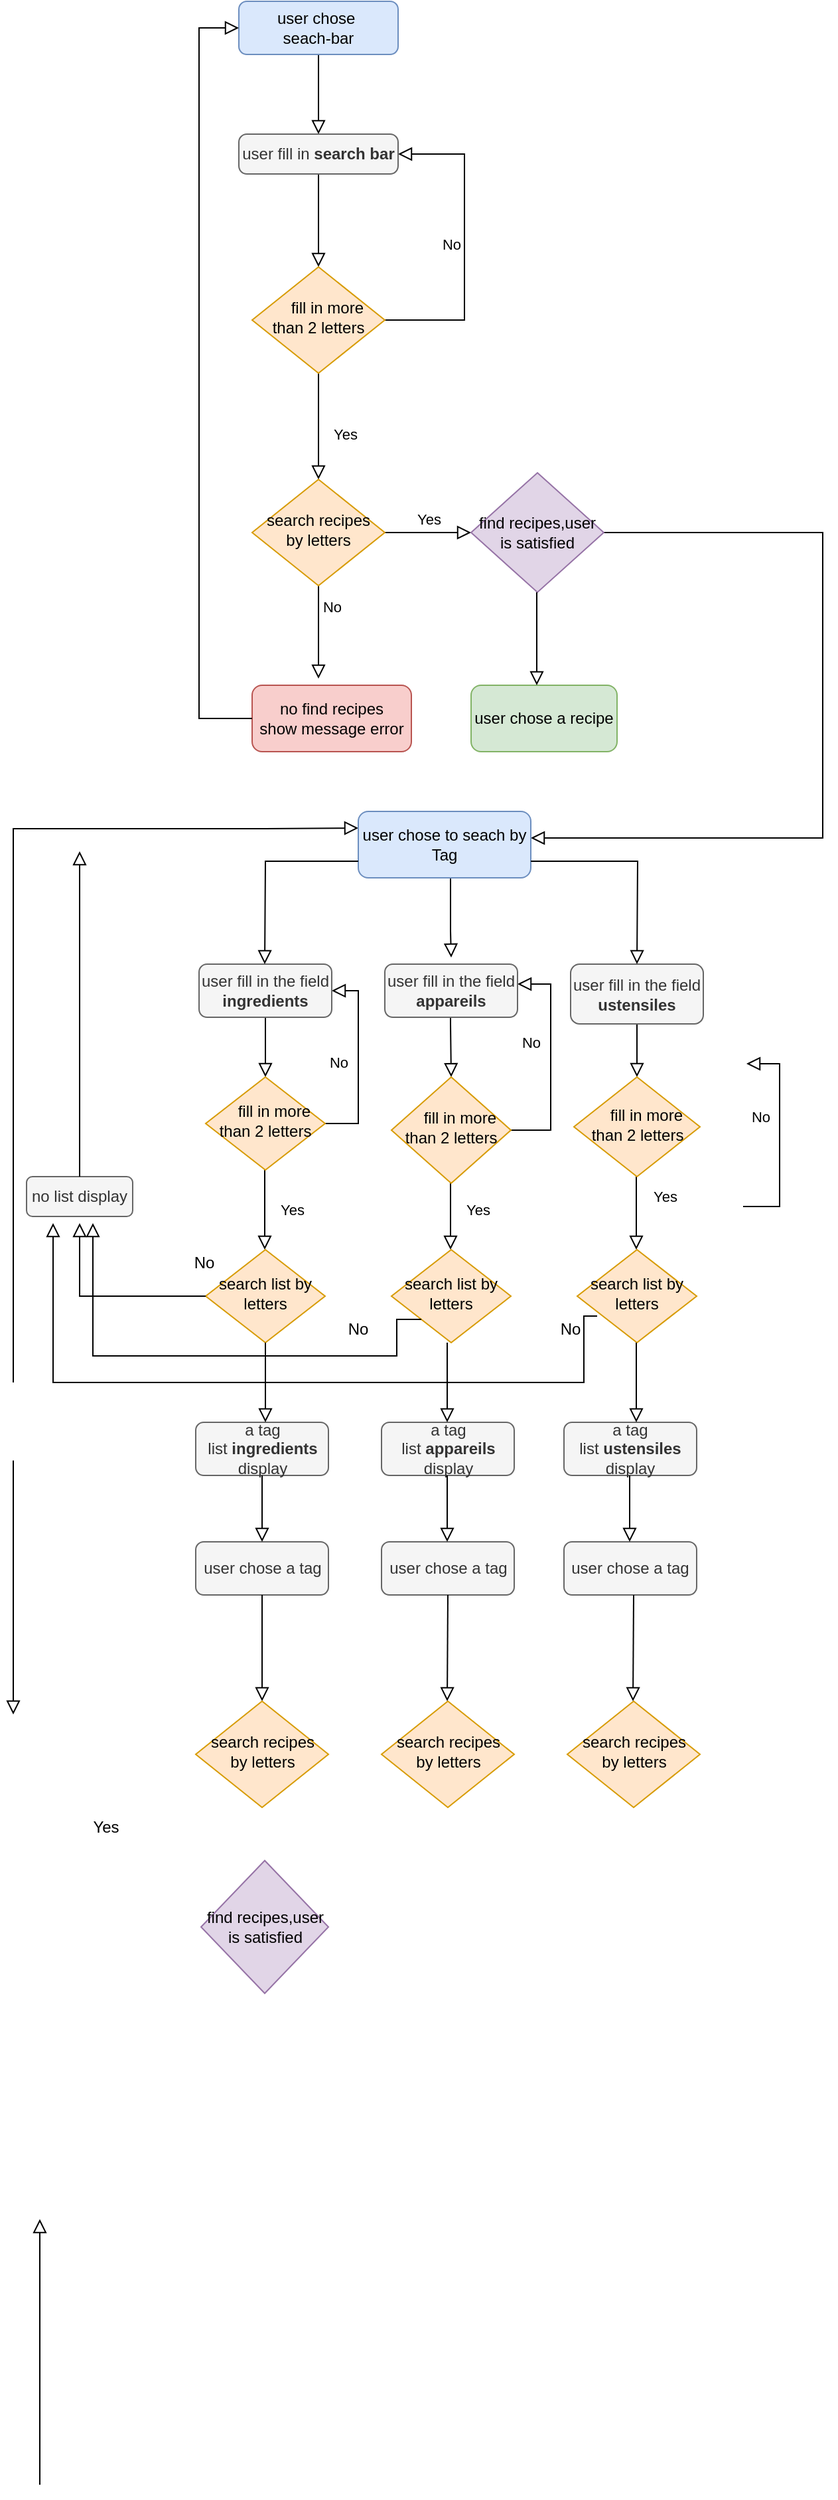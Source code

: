<mxfile version="20.8.23" type="github">
  <diagram id="C5RBs43oDa-KdzZeNtuy" name="Page-1">
    <mxGraphModel dx="794" dy="470" grid="1" gridSize="10" guides="1" tooltips="1" connect="1" arrows="1" fold="1" page="1" pageScale="1" pageWidth="827" pageHeight="1169" math="0" shadow="0">
      <root>
        <mxCell id="WIyWlLk6GJQsqaUBKTNV-0" />
        <mxCell id="WIyWlLk6GJQsqaUBKTNV-1" parent="WIyWlLk6GJQsqaUBKTNV-0" />
        <mxCell id="31tux1Goh4Iy1uYEQLMt-0" value="" style="rounded=0;html=1;jettySize=auto;orthogonalLoop=1;fontSize=11;endArrow=block;endFill=0;endSize=8;strokeWidth=1;shadow=0;labelBackgroundColor=none;edgeStyle=orthogonalEdgeStyle;startArrow=none;exitX=1;exitY=0.5;exitDx=0;exitDy=0;entryX=1;entryY=0.4;entryDx=0;entryDy=0;entryPerimeter=0;" edge="1" parent="WIyWlLk6GJQsqaUBKTNV-1" source="0oWMRBIrys1C75dJp6SK-87" target="4S_YMhKhraTVdfH6s-NW-65">
          <mxGeometry relative="1" as="geometry">
            <mxPoint x="640" y="420" as="sourcePoint" />
            <mxPoint x="580" y="650" as="targetPoint" />
            <Array as="points">
              <mxPoint x="780" y="420" />
              <mxPoint x="780" y="650" />
            </Array>
          </mxGeometry>
        </mxCell>
        <mxCell id="0oWMRBIrys1C75dJp6SK-9" value="" style="rounded=0;html=1;jettySize=auto;orthogonalLoop=1;fontSize=11;endArrow=block;endFill=0;endSize=8;strokeWidth=1;shadow=0;labelBackgroundColor=none;edgeStyle=orthogonalEdgeStyle;startArrow=none;exitX=0.5;exitY=1;exitDx=0;exitDy=0;entryX=0.5;entryY=0;entryDx=0;entryDy=0;" edge="1" parent="WIyWlLk6GJQsqaUBKTNV-1" source="WIyWlLk6GJQsqaUBKTNV-3" target="0oWMRBIrys1C75dJp6SK-2">
          <mxGeometry relative="1" as="geometry">
            <mxPoint x="399.25" y="30" as="sourcePoint" />
            <mxPoint x="400.75" y="100" as="targetPoint" />
            <Array as="points" />
          </mxGeometry>
        </mxCell>
        <mxCell id="WIyWlLk6GJQsqaUBKTNV-2" value="" style="rounded=0;html=1;jettySize=auto;orthogonalLoop=1;fontSize=11;endArrow=block;endFill=0;endSize=8;strokeWidth=1;shadow=0;labelBackgroundColor=none;edgeStyle=orthogonalEdgeStyle;startArrow=none;exitX=0.5;exitY=1;exitDx=0;exitDy=0;" parent="WIyWlLk6GJQsqaUBKTNV-1" source="0oWMRBIrys1C75dJp6SK-2" edge="1">
          <mxGeometry relative="1" as="geometry">
            <mxPoint x="400" y="190" as="sourcePoint" />
            <mxPoint x="400" y="220" as="targetPoint" />
            <Array as="points" />
          </mxGeometry>
        </mxCell>
        <mxCell id="WIyWlLk6GJQsqaUBKTNV-4" value="Yes" style="rounded=0;html=1;jettySize=auto;orthogonalLoop=1;fontSize=11;endArrow=block;endFill=0;endSize=8;strokeWidth=1;shadow=0;labelBackgroundColor=none;edgeStyle=orthogonalEdgeStyle;" parent="WIyWlLk6GJQsqaUBKTNV-1" source="WIyWlLk6GJQsqaUBKTNV-6" edge="1">
          <mxGeometry x="0.15" y="20" relative="1" as="geometry">
            <mxPoint as="offset" />
            <mxPoint x="400" y="380" as="targetPoint" />
          </mxGeometry>
        </mxCell>
        <mxCell id="WIyWlLk6GJQsqaUBKTNV-5" value="No" style="edgeStyle=orthogonalEdgeStyle;rounded=0;html=1;jettySize=auto;orthogonalLoop=1;fontSize=11;endArrow=block;endFill=0;endSize=8;strokeWidth=1;shadow=0;labelBackgroundColor=none;entryX=1;entryY=0.5;entryDx=0;entryDy=0;" parent="WIyWlLk6GJQsqaUBKTNV-1" source="WIyWlLk6GJQsqaUBKTNV-6" target="0oWMRBIrys1C75dJp6SK-2" edge="1">
          <mxGeometry y="10" relative="1" as="geometry">
            <mxPoint as="offset" />
            <mxPoint x="500" y="290" as="targetPoint" />
            <Array as="points">
              <mxPoint x="510" y="260" />
              <mxPoint x="510" y="135" />
            </Array>
          </mxGeometry>
        </mxCell>
        <mxCell id="WIyWlLk6GJQsqaUBKTNV-6" value="&amp;nbsp; &amp;nbsp; fill in more than 2 letters" style="rhombus;whiteSpace=wrap;html=1;shadow=0;fontFamily=Helvetica;fontSize=12;align=center;strokeWidth=1;spacing=6;spacingTop=-4;fillColor=#ffe6cc;strokeColor=#d79b00;" parent="WIyWlLk6GJQsqaUBKTNV-1" vertex="1">
          <mxGeometry x="350" y="220" width="100" height="80" as="geometry" />
        </mxCell>
        <mxCell id="WIyWlLk6GJQsqaUBKTNV-8" value="No" style="rounded=0;html=1;jettySize=auto;orthogonalLoop=1;fontSize=11;endArrow=block;endFill=0;endSize=8;strokeWidth=1;shadow=0;labelBackgroundColor=none;edgeStyle=orthogonalEdgeStyle;" parent="WIyWlLk6GJQsqaUBKTNV-1" source="WIyWlLk6GJQsqaUBKTNV-10" edge="1">
          <mxGeometry x="-0.563" y="10" relative="1" as="geometry">
            <mxPoint as="offset" />
            <mxPoint x="400" y="530" as="targetPoint" />
          </mxGeometry>
        </mxCell>
        <mxCell id="WIyWlLk6GJQsqaUBKTNV-9" value="Yes" style="edgeStyle=orthogonalEdgeStyle;rounded=0;html=1;jettySize=auto;orthogonalLoop=1;fontSize=11;endArrow=block;endFill=0;endSize=8;strokeWidth=1;shadow=0;labelBackgroundColor=none;entryX=0;entryY=0.5;entryDx=0;entryDy=0;" parent="WIyWlLk6GJQsqaUBKTNV-1" source="WIyWlLk6GJQsqaUBKTNV-10" target="0oWMRBIrys1C75dJp6SK-87" edge="1">
          <mxGeometry x="-0.005" y="10" relative="1" as="geometry">
            <mxPoint as="offset" />
            <mxPoint x="510" y="450.1" as="targetPoint" />
          </mxGeometry>
        </mxCell>
        <mxCell id="WIyWlLk6GJQsqaUBKTNV-10" value="search recipes by letters" style="rhombus;whiteSpace=wrap;html=1;shadow=0;fontFamily=Helvetica;fontSize=12;align=center;strokeWidth=1;spacing=6;spacingTop=-4;fillColor=#ffe6cc;strokeColor=#d79b00;" parent="WIyWlLk6GJQsqaUBKTNV-1" vertex="1">
          <mxGeometry x="350" y="380" width="100" height="80" as="geometry" />
        </mxCell>
        <mxCell id="WIyWlLk6GJQsqaUBKTNV-11" value="no find recipes&lt;br&gt;show message error" style="rounded=1;whiteSpace=wrap;html=1;fontSize=12;glass=0;strokeWidth=1;shadow=0;fillColor=#f8cecc;strokeColor=#b85450;" parent="WIyWlLk6GJQsqaUBKTNV-1" vertex="1">
          <mxGeometry x="350" y="535" width="120" height="50" as="geometry" />
        </mxCell>
        <mxCell id="0oWMRBIrys1C75dJp6SK-2" value="user fill in &lt;b&gt;search bar&lt;/b&gt;" style="rounded=1;whiteSpace=wrap;html=1;arcSize=20;fillColor=#f5f5f5;fontColor=#333333;strokeColor=#666666;" vertex="1" parent="WIyWlLk6GJQsqaUBKTNV-1">
          <mxGeometry x="340" y="120" width="120" height="30" as="geometry" />
        </mxCell>
        <mxCell id="0oWMRBIrys1C75dJp6SK-10" value="" style="rounded=0;html=1;jettySize=auto;orthogonalLoop=1;fontSize=11;endArrow=none;endFill=0;endSize=8;strokeWidth=1;shadow=0;labelBackgroundColor=none;edgeStyle=orthogonalEdgeStyle;startArrow=none;exitX=0.489;exitY=1.122;exitDx=0;exitDy=0;exitPerimeter=0;entryX=0.5;entryY=0;entryDx=0;entryDy=0;" edge="1" parent="WIyWlLk6GJQsqaUBKTNV-1" target="WIyWlLk6GJQsqaUBKTNV-3">
          <mxGeometry relative="1" as="geometry">
            <mxPoint x="399.25" y="30" as="sourcePoint" />
            <mxPoint x="400" y="120" as="targetPoint" />
            <Array as="points" />
          </mxGeometry>
        </mxCell>
        <mxCell id="WIyWlLk6GJQsqaUBKTNV-3" value="user chose&amp;nbsp;&lt;br&gt;seach-bar" style="rounded=1;whiteSpace=wrap;html=1;fontSize=12;glass=0;strokeWidth=1;shadow=0;fillColor=#dae8fc;strokeColor=#6c8ebf;" parent="WIyWlLk6GJQsqaUBKTNV-1" vertex="1">
          <mxGeometry x="340" y="20" width="120" height="40" as="geometry" />
        </mxCell>
        <mxCell id="0oWMRBIrys1C75dJp6SK-17" value="user chose a recipe" style="rounded=1;whiteSpace=wrap;html=1;fontSize=12;glass=0;strokeWidth=1;shadow=0;fillColor=#d5e8d4;strokeColor=#82b366;" vertex="1" parent="WIyWlLk6GJQsqaUBKTNV-1">
          <mxGeometry x="515" y="535" width="110" height="50" as="geometry" />
        </mxCell>
        <mxCell id="0oWMRBIrys1C75dJp6SK-24" value="" style="rounded=0;html=1;jettySize=auto;orthogonalLoop=1;fontSize=11;endArrow=block;endFill=0;endSize=8;strokeWidth=1;shadow=0;labelBackgroundColor=none;edgeStyle=orthogonalEdgeStyle;startArrow=none;entryX=0;entryY=0.5;entryDx=0;entryDy=0;exitX=0;exitY=0.5;exitDx=0;exitDy=0;" edge="1" parent="WIyWlLk6GJQsqaUBKTNV-1" source="WIyWlLk6GJQsqaUBKTNV-11" target="WIyWlLk6GJQsqaUBKTNV-3">
          <mxGeometry relative="1" as="geometry">
            <mxPoint x="320" y="620" as="sourcePoint" />
            <mxPoint x="300" y="10" as="targetPoint" />
            <Array as="points">
              <mxPoint x="310" y="560" />
              <mxPoint x="310" y="40" />
            </Array>
          </mxGeometry>
        </mxCell>
        <mxCell id="0oWMRBIrys1C75dJp6SK-87" value="find recipes,user is satisfied" style="rhombus;whiteSpace=wrap;html=1;fillColor=#e1d5e7;strokeColor=#9673a6;" vertex="1" parent="WIyWlLk6GJQsqaUBKTNV-1">
          <mxGeometry x="515" y="375" width="100" height="90" as="geometry" />
        </mxCell>
        <mxCell id="31tux1Goh4Iy1uYEQLMt-1" value="" style="rounded=0;html=1;jettySize=auto;orthogonalLoop=1;fontSize=11;endArrow=block;endFill=0;endSize=8;strokeWidth=1;shadow=0;labelBackgroundColor=none;edgeStyle=orthogonalEdgeStyle;startArrow=none;exitX=0.5;exitY=1;exitDx=0;exitDy=0;" edge="1" parent="WIyWlLk6GJQsqaUBKTNV-1">
          <mxGeometry relative="1" as="geometry">
            <mxPoint x="564.5" y="465" as="sourcePoint" />
            <mxPoint x="564.5" y="535" as="targetPoint" />
            <Array as="points">
              <mxPoint x="564.5" y="495" />
              <mxPoint x="564.5" y="495" />
            </Array>
          </mxGeometry>
        </mxCell>
        <mxCell id="4S_YMhKhraTVdfH6s-NW-54" value="Yes" style="rounded=0;html=1;jettySize=auto;orthogonalLoop=1;fontSize=11;endArrow=block;endFill=0;endSize=8;strokeWidth=1;shadow=0;labelBackgroundColor=none;edgeStyle=orthogonalEdgeStyle;" edge="1" parent="WIyWlLk6GJQsqaUBKTNV-1">
          <mxGeometry x="0.143" y="20" relative="1" as="geometry">
            <mxPoint as="offset" />
            <mxPoint x="359.5" y="890" as="sourcePoint" />
            <mxPoint x="359.5" y="960" as="targetPoint" />
          </mxGeometry>
        </mxCell>
        <mxCell id="4S_YMhKhraTVdfH6s-NW-55" value="Yes" style="rounded=0;html=1;jettySize=auto;orthogonalLoop=1;fontSize=11;endArrow=block;endFill=0;endSize=8;strokeWidth=1;shadow=0;labelBackgroundColor=none;edgeStyle=orthogonalEdgeStyle;" edge="1" parent="WIyWlLk6GJQsqaUBKTNV-1">
          <mxGeometry x="0.111" y="21" relative="1" as="geometry">
            <mxPoint as="offset" />
            <mxPoint x="639.5" y="890" as="sourcePoint" />
            <mxPoint x="639.5" y="960" as="targetPoint" />
            <Array as="points">
              <mxPoint x="639.5" y="880" />
              <mxPoint x="639.5" y="880" />
            </Array>
          </mxGeometry>
        </mxCell>
        <mxCell id="4S_YMhKhraTVdfH6s-NW-56" value="Yes" style="rounded=0;html=1;jettySize=auto;orthogonalLoop=1;fontSize=11;endArrow=block;endFill=0;endSize=8;strokeWidth=1;shadow=0;labelBackgroundColor=none;edgeStyle=orthogonalEdgeStyle;" edge="1" parent="WIyWlLk6GJQsqaUBKTNV-1">
          <mxGeometry x="0.143" y="20" relative="1" as="geometry">
            <mxPoint as="offset" />
            <mxPoint x="499.5" y="890" as="sourcePoint" />
            <mxPoint x="499.5" y="960" as="targetPoint" />
          </mxGeometry>
        </mxCell>
        <mxCell id="4S_YMhKhraTVdfH6s-NW-57" value="" style="rounded=0;html=1;jettySize=auto;orthogonalLoop=1;fontSize=11;endArrow=block;endFill=0;endSize=8;strokeWidth=1;shadow=0;labelBackgroundColor=none;edgeStyle=orthogonalEdgeStyle;startArrow=none;entryX=0;entryY=0.25;entryDx=0;entryDy=0;entryPerimeter=0;" edge="1" parent="WIyWlLk6GJQsqaUBKTNV-1" target="4S_YMhKhraTVdfH6s-NW-65">
          <mxGeometry relative="1" as="geometry">
            <mxPoint x="170" y="1060" as="sourcePoint" />
            <mxPoint x="380" y="640" as="targetPoint" />
            <Array as="points">
              <mxPoint x="170" y="643" />
              <mxPoint x="360" y="643" />
            </Array>
          </mxGeometry>
        </mxCell>
        <mxCell id="4S_YMhKhraTVdfH6s-NW-58" value="" style="rounded=0;html=1;jettySize=auto;orthogonalLoop=1;fontSize=11;endArrow=block;endFill=0;endSize=8;strokeWidth=1;shadow=0;labelBackgroundColor=none;edgeStyle=orthogonalEdgeStyle;startArrow=none;" edge="1" parent="WIyWlLk6GJQsqaUBKTNV-1">
          <mxGeometry relative="1" as="geometry">
            <mxPoint x="170" y="1118.75" as="sourcePoint" />
            <mxPoint x="170" y="1310" as="targetPoint" />
            <Array as="points">
              <mxPoint x="170" y="1190" />
              <mxPoint x="170" y="1190" />
            </Array>
          </mxGeometry>
        </mxCell>
        <mxCell id="4S_YMhKhraTVdfH6s-NW-59" value="No" style="edgeStyle=orthogonalEdgeStyle;rounded=0;html=1;jettySize=auto;orthogonalLoop=1;fontSize=11;endArrow=block;endFill=0;endSize=8;strokeWidth=1;shadow=0;labelBackgroundColor=none;exitX=1;exitY=0.5;exitDx=0;exitDy=0;entryX=1;entryY=0.5;entryDx=0;entryDy=0;" edge="1" parent="WIyWlLk6GJQsqaUBKTNV-1" source="4S_YMhKhraTVdfH6s-NW-71" target="4S_YMhKhraTVdfH6s-NW-66">
          <mxGeometry x="-0.023" y="15" relative="1" as="geometry">
            <mxPoint as="offset" />
            <mxPoint x="410" y="850" as="sourcePoint" />
            <mxPoint x="430" y="760" as="targetPoint" />
            <Array as="points">
              <mxPoint x="430" y="865" />
              <mxPoint x="430" y="765" />
            </Array>
          </mxGeometry>
        </mxCell>
        <mxCell id="4S_YMhKhraTVdfH6s-NW-60" value="No" style="edgeStyle=orthogonalEdgeStyle;rounded=0;html=1;jettySize=auto;orthogonalLoop=1;fontSize=11;endArrow=block;endFill=0;endSize=8;strokeWidth=1;shadow=0;labelBackgroundColor=none;entryX=1;entryY=0.5;entryDx=0;entryDy=0;exitX=0.93;exitY=0.5;exitDx=0;exitDy=0;exitPerimeter=0;" edge="1" parent="WIyWlLk6GJQsqaUBKTNV-1" source="4S_YMhKhraTVdfH6s-NW-72">
          <mxGeometry x="0.189" y="15" relative="1" as="geometry">
            <mxPoint as="offset" />
            <mxPoint x="540" y="885" as="sourcePoint" />
            <mxPoint x="550" y="760" as="targetPoint" />
            <Array as="points">
              <mxPoint x="575" y="870" />
              <mxPoint x="575" y="760" />
            </Array>
          </mxGeometry>
        </mxCell>
        <mxCell id="4S_YMhKhraTVdfH6s-NW-61" value="" style="rounded=0;html=1;jettySize=auto;orthogonalLoop=1;fontSize=11;endArrow=block;endFill=0;endSize=8;strokeWidth=1;shadow=0;labelBackgroundColor=none;edgeStyle=orthogonalEdgeStyle;startArrow=none;" edge="1" parent="WIyWlLk6GJQsqaUBKTNV-1">
          <mxGeometry relative="1" as="geometry">
            <mxPoint x="641" y="780" as="sourcePoint" />
            <mxPoint x="640" y="830" as="targetPoint" />
            <Array as="points">
              <mxPoint x="641" y="790" />
              <mxPoint x="640" y="790" />
            </Array>
          </mxGeometry>
        </mxCell>
        <mxCell id="4S_YMhKhraTVdfH6s-NW-62" value="" style="rounded=0;html=1;jettySize=auto;orthogonalLoop=1;fontSize=11;endArrow=block;endFill=0;endSize=8;strokeWidth=1;shadow=0;labelBackgroundColor=none;edgeStyle=orthogonalEdgeStyle;startArrow=none;exitX=0.5;exitY=1;exitDx=0;exitDy=0;" edge="1" parent="WIyWlLk6GJQsqaUBKTNV-1">
          <mxGeometry relative="1" as="geometry">
            <mxPoint x="499.5" y="670" as="sourcePoint" />
            <mxPoint x="500" y="740" as="targetPoint" />
            <Array as="points">
              <mxPoint x="500" y="720" />
              <mxPoint x="500" y="720" />
            </Array>
          </mxGeometry>
        </mxCell>
        <mxCell id="4S_YMhKhraTVdfH6s-NW-63" value="" style="rounded=0;html=1;jettySize=auto;orthogonalLoop=1;fontSize=11;endArrow=block;endFill=0;endSize=8;strokeWidth=1;shadow=0;labelBackgroundColor=none;edgeStyle=orthogonalEdgeStyle;startArrow=none;exitX=0.5;exitY=1;exitDx=0;exitDy=0;" edge="1" parent="WIyWlLk6GJQsqaUBKTNV-1">
          <mxGeometry relative="1" as="geometry">
            <mxPoint x="499.5" y="770" as="sourcePoint" />
            <mxPoint x="500" y="830" as="targetPoint" />
            <Array as="points">
              <mxPoint x="500" y="790" />
              <mxPoint x="500" y="790" />
            </Array>
          </mxGeometry>
        </mxCell>
        <mxCell id="4S_YMhKhraTVdfH6s-NW-64" value="" style="rounded=0;html=1;jettySize=auto;orthogonalLoop=1;fontSize=11;endArrow=block;endFill=0;endSize=8;strokeWidth=1;shadow=0;labelBackgroundColor=none;edgeStyle=orthogonalEdgeStyle;startArrow=none;" edge="1" parent="WIyWlLk6GJQsqaUBKTNV-1">
          <mxGeometry relative="1" as="geometry">
            <mxPoint x="360" y="780" as="sourcePoint" />
            <mxPoint x="360" y="830" as="targetPoint" />
            <Array as="points" />
          </mxGeometry>
        </mxCell>
        <mxCell id="4S_YMhKhraTVdfH6s-NW-65" value="user chose to seach by Tag" style="rounded=1;whiteSpace=wrap;html=1;fontSize=12;glass=0;strokeWidth=1;shadow=0;fillColor=#dae8fc;strokeColor=#6c8ebf;" vertex="1" parent="WIyWlLk6GJQsqaUBKTNV-1">
          <mxGeometry x="430" y="630" width="130" height="50" as="geometry" />
        </mxCell>
        <mxCell id="4S_YMhKhraTVdfH6s-NW-66" value="user fill in the field &lt;b&gt;ingredients&lt;/b&gt;" style="rounded=1;whiteSpace=wrap;html=1;fillColor=#f5f5f5;fontColor=#333333;strokeColor=#666666;" vertex="1" parent="WIyWlLk6GJQsqaUBKTNV-1">
          <mxGeometry x="310" y="745" width="100" height="40" as="geometry" />
        </mxCell>
        <mxCell id="4S_YMhKhraTVdfH6s-NW-67" value="user fill in the field &lt;b&gt;appareils&lt;/b&gt;" style="rounded=1;whiteSpace=wrap;html=1;fillColor=#f5f5f5;fontColor=#333333;strokeColor=#666666;" vertex="1" parent="WIyWlLk6GJQsqaUBKTNV-1">
          <mxGeometry x="450" y="745" width="100" height="40" as="geometry" />
        </mxCell>
        <mxCell id="4S_YMhKhraTVdfH6s-NW-68" value="user fill in the field &lt;b&gt;ustensiles&lt;/b&gt;" style="rounded=1;whiteSpace=wrap;html=1;fillColor=#f5f5f5;fontColor=#333333;strokeColor=#666666;" vertex="1" parent="WIyWlLk6GJQsqaUBKTNV-1">
          <mxGeometry x="590" y="745" width="100" height="45" as="geometry" />
        </mxCell>
        <mxCell id="4S_YMhKhraTVdfH6s-NW-69" value="" style="rounded=0;html=1;jettySize=auto;orthogonalLoop=1;fontSize=11;endArrow=block;endFill=0;endSize=8;strokeWidth=1;shadow=0;labelBackgroundColor=none;edgeStyle=orthogonalEdgeStyle;startArrow=none;entryX=0.5;entryY=0;entryDx=0;entryDy=0;exitX=0;exitY=0.75;exitDx=0;exitDy=0;" edge="1" parent="WIyWlLk6GJQsqaUBKTNV-1" source="4S_YMhKhraTVdfH6s-NW-65">
          <mxGeometry relative="1" as="geometry">
            <mxPoint x="360" y="660" as="sourcePoint" />
            <mxPoint x="359.5" y="745" as="targetPoint" />
            <Array as="points" />
          </mxGeometry>
        </mxCell>
        <mxCell id="4S_YMhKhraTVdfH6s-NW-70" value="" style="rounded=0;html=1;jettySize=auto;orthogonalLoop=1;fontSize=11;endArrow=block;endFill=0;endSize=8;strokeWidth=1;shadow=0;labelBackgroundColor=none;edgeStyle=orthogonalEdgeStyle;startArrow=none;entryX=0.5;entryY=0;entryDx=0;entryDy=0;exitX=1;exitY=0.75;exitDx=0;exitDy=0;" edge="1" parent="WIyWlLk6GJQsqaUBKTNV-1" source="4S_YMhKhraTVdfH6s-NW-65">
          <mxGeometry relative="1" as="geometry">
            <mxPoint x="720.5" y="660" as="sourcePoint" />
            <mxPoint x="640" y="745" as="targetPoint" />
            <Array as="points" />
          </mxGeometry>
        </mxCell>
        <mxCell id="4S_YMhKhraTVdfH6s-NW-71" value="&amp;nbsp; &amp;nbsp; fill in more than 2 letters" style="rhombus;whiteSpace=wrap;html=1;shadow=0;fontFamily=Helvetica;fontSize=12;align=center;strokeWidth=1;spacing=6;spacingTop=-4;fillColor=#ffe6cc;strokeColor=#d79b00;" vertex="1" parent="WIyWlLk6GJQsqaUBKTNV-1">
          <mxGeometry x="315" y="830" width="90" height="70" as="geometry" />
        </mxCell>
        <mxCell id="4S_YMhKhraTVdfH6s-NW-72" value="&amp;nbsp; &amp;nbsp; fill in more than 2 letters" style="rhombus;whiteSpace=wrap;html=1;shadow=0;fontFamily=Helvetica;fontSize=12;align=center;strokeWidth=1;spacing=6;spacingTop=-4;fillColor=#ffe6cc;strokeColor=#d79b00;" vertex="1" parent="WIyWlLk6GJQsqaUBKTNV-1">
          <mxGeometry x="455" y="830" width="90" height="80" as="geometry" />
        </mxCell>
        <mxCell id="4S_YMhKhraTVdfH6s-NW-73" value="&amp;nbsp; &amp;nbsp; fill in more than 2 letters" style="rhombus;whiteSpace=wrap;html=1;shadow=0;fontFamily=Helvetica;fontSize=12;align=center;strokeWidth=1;spacing=6;spacingTop=-4;fillColor=#ffe6cc;strokeColor=#d79b00;" vertex="1" parent="WIyWlLk6GJQsqaUBKTNV-1">
          <mxGeometry x="592.5" y="830" width="95" height="75" as="geometry" />
        </mxCell>
        <mxCell id="4S_YMhKhraTVdfH6s-NW-74" value="no list display" style="rounded=1;whiteSpace=wrap;html=1;fillColor=#f5f5f5;fontColor=#333333;strokeColor=#666666;" vertex="1" parent="WIyWlLk6GJQsqaUBKTNV-1">
          <mxGeometry x="180" y="905" width="80" height="30" as="geometry" />
        </mxCell>
        <mxCell id="4S_YMhKhraTVdfH6s-NW-75" value="a tag list&amp;nbsp;&lt;b style=&quot;border-color: var(--border-color);&quot;&gt;appareils&lt;/b&gt;&lt;br&gt;display" style="rounded=1;whiteSpace=wrap;html=1;fillColor=#f5f5f5;fontColor=#333333;strokeColor=#666666;" vertex="1" parent="WIyWlLk6GJQsqaUBKTNV-1">
          <mxGeometry x="447.5" y="1090" width="100" height="40" as="geometry" />
        </mxCell>
        <mxCell id="4S_YMhKhraTVdfH6s-NW-76" value="a tag list&amp;nbsp;&lt;b style=&quot;border-color: var(--border-color);&quot;&gt;ustensiles&lt;/b&gt;&lt;br&gt;display" style="rounded=1;whiteSpace=wrap;html=1;fillColor=#f5f5f5;fontColor=#333333;strokeColor=#666666;" vertex="1" parent="WIyWlLk6GJQsqaUBKTNV-1">
          <mxGeometry x="585" y="1090" width="100" height="40" as="geometry" />
        </mxCell>
        <mxCell id="4S_YMhKhraTVdfH6s-NW-77" value="a tag list&amp;nbsp;&lt;b&gt;ingredients &lt;/b&gt;display" style="rounded=1;whiteSpace=wrap;html=1;fillColor=#f5f5f5;fontColor=#333333;strokeColor=#666666;" vertex="1" parent="WIyWlLk6GJQsqaUBKTNV-1">
          <mxGeometry x="307.5" y="1090" width="100" height="40" as="geometry" />
        </mxCell>
        <mxCell id="4S_YMhKhraTVdfH6s-NW-78" value="" style="rounded=0;html=1;jettySize=auto;orthogonalLoop=1;fontSize=11;endArrow=block;endFill=0;endSize=8;strokeWidth=1;shadow=0;labelBackgroundColor=none;edgeStyle=orthogonalEdgeStyle;startArrow=none;exitX=0.5;exitY=0;exitDx=0;exitDy=0;" edge="1" parent="WIyWlLk6GJQsqaUBKTNV-1" source="4S_YMhKhraTVdfH6s-NW-74">
          <mxGeometry relative="1" as="geometry">
            <mxPoint x="220" y="900" as="sourcePoint" />
            <mxPoint x="220" y="660" as="targetPoint" />
            <Array as="points" />
          </mxGeometry>
        </mxCell>
        <mxCell id="4S_YMhKhraTVdfH6s-NW-79" style="edgeStyle=orthogonalEdgeStyle;rounded=0;orthogonalLoop=1;jettySize=auto;html=1;exitX=0.5;exitY=1;exitDx=0;exitDy=0;strokeColor=default;" edge="1" parent="WIyWlLk6GJQsqaUBKTNV-1" source="4S_YMhKhraTVdfH6s-NW-74" target="4S_YMhKhraTVdfH6s-NW-74">
          <mxGeometry relative="1" as="geometry" />
        </mxCell>
        <mxCell id="4S_YMhKhraTVdfH6s-NW-80" value="user chose a tag" style="rounded=1;whiteSpace=wrap;html=1;fillColor=#f5f5f5;fontColor=#333333;strokeColor=#666666;" vertex="1" parent="WIyWlLk6GJQsqaUBKTNV-1">
          <mxGeometry x="585" y="1180" width="100" height="40" as="geometry" />
        </mxCell>
        <mxCell id="4S_YMhKhraTVdfH6s-NW-81" value="user chose a tag" style="rounded=1;whiteSpace=wrap;html=1;fillColor=#f5f5f5;fontColor=#333333;strokeColor=#666666;" vertex="1" parent="WIyWlLk6GJQsqaUBKTNV-1">
          <mxGeometry x="447.5" y="1180" width="100" height="40" as="geometry" />
        </mxCell>
        <mxCell id="4S_YMhKhraTVdfH6s-NW-82" value="user chose a tag" style="rounded=1;whiteSpace=wrap;html=1;fillColor=#f5f5f5;fontColor=#333333;strokeColor=#666666;" vertex="1" parent="WIyWlLk6GJQsqaUBKTNV-1">
          <mxGeometry x="307.5" y="1180" width="100" height="40" as="geometry" />
        </mxCell>
        <mxCell id="4S_YMhKhraTVdfH6s-NW-83" value="" style="rounded=0;html=1;jettySize=auto;orthogonalLoop=1;fontSize=11;endArrow=block;endFill=0;endSize=8;strokeWidth=1;shadow=0;labelBackgroundColor=none;edgeStyle=orthogonalEdgeStyle;startArrow=none;entryX=0.5;entryY=0;entryDx=0;entryDy=0;exitX=0.5;exitY=1;exitDx=0;exitDy=0;" edge="1" parent="WIyWlLk6GJQsqaUBKTNV-1" source="4S_YMhKhraTVdfH6s-NW-77" target="4S_YMhKhraTVdfH6s-NW-82">
          <mxGeometry relative="1" as="geometry">
            <mxPoint x="177.5" y="1220" as="sourcePoint" />
            <mxPoint x="182.5" y="1470" as="targetPoint" />
            <Array as="points" />
          </mxGeometry>
        </mxCell>
        <mxCell id="4S_YMhKhraTVdfH6s-NW-84" value="" style="rounded=0;html=1;jettySize=auto;orthogonalLoop=1;fontSize=11;endArrow=block;endFill=0;endSize=8;strokeWidth=1;shadow=0;labelBackgroundColor=none;edgeStyle=orthogonalEdgeStyle;startArrow=none;entryX=0.5;entryY=0;entryDx=0;entryDy=0;exitX=0.5;exitY=1;exitDx=0;exitDy=0;" edge="1" parent="WIyWlLk6GJQsqaUBKTNV-1">
          <mxGeometry relative="1" as="geometry">
            <mxPoint x="497" y="1130" as="sourcePoint" />
            <mxPoint x="497" y="1180" as="targetPoint" />
            <Array as="points">
              <mxPoint x="497.5" y="1179.75" />
            </Array>
          </mxGeometry>
        </mxCell>
        <mxCell id="4S_YMhKhraTVdfH6s-NW-85" value="" style="rounded=0;html=1;jettySize=auto;orthogonalLoop=1;fontSize=11;endArrow=block;endFill=0;endSize=8;strokeWidth=1;shadow=0;labelBackgroundColor=none;edgeStyle=orthogonalEdgeStyle;startArrow=none;entryX=0.5;entryY=0;entryDx=0;entryDy=0;exitX=0.5;exitY=1;exitDx=0;exitDy=0;" edge="1" parent="WIyWlLk6GJQsqaUBKTNV-1">
          <mxGeometry relative="1" as="geometry">
            <mxPoint x="634.5" y="1130" as="sourcePoint" />
            <mxPoint x="634.5" y="1180" as="targetPoint" />
            <Array as="points" />
          </mxGeometry>
        </mxCell>
        <mxCell id="4S_YMhKhraTVdfH6s-NW-86" value="" style="rounded=0;html=1;jettySize=auto;orthogonalLoop=1;fontSize=11;endArrow=block;endFill=0;endSize=8;strokeWidth=1;shadow=0;labelBackgroundColor=none;edgeStyle=orthogonalEdgeStyle;startArrow=none;exitX=0.5;exitY=1;exitDx=0;exitDy=0;" edge="1" parent="WIyWlLk6GJQsqaUBKTNV-1" source="4S_YMhKhraTVdfH6s-NW-82">
          <mxGeometry relative="1" as="geometry">
            <mxPoint x="377.5" y="1150" as="sourcePoint" />
            <mxPoint x="357.5" y="1300" as="targetPoint" />
            <Array as="points">
              <mxPoint x="357.5" y="1220" />
              <mxPoint x="357.5" y="1310" />
            </Array>
          </mxGeometry>
        </mxCell>
        <mxCell id="4S_YMhKhraTVdfH6s-NW-87" value="" style="rounded=0;html=1;jettySize=auto;orthogonalLoop=1;fontSize=11;endArrow=block;endFill=0;endSize=8;strokeWidth=1;shadow=0;labelBackgroundColor=none;edgeStyle=orthogonalEdgeStyle;startArrow=none;" edge="1" parent="WIyWlLk6GJQsqaUBKTNV-1">
          <mxGeometry relative="1" as="geometry">
            <mxPoint x="190" y="1890" as="sourcePoint" />
            <mxPoint x="190" y="1690" as="targetPoint" />
            <Array as="points">
              <mxPoint x="190" y="1700" />
            </Array>
          </mxGeometry>
        </mxCell>
        <mxCell id="4S_YMhKhraTVdfH6s-NW-88" value="Yes" style="text;html=1;strokeColor=none;fillColor=none;align=center;verticalAlign=middle;whiteSpace=wrap;rounded=0;" vertex="1" parent="WIyWlLk6GJQsqaUBKTNV-1">
          <mxGeometry x="210" y="1380" width="60" height="30" as="geometry" />
        </mxCell>
        <mxCell id="4S_YMhKhraTVdfH6s-NW-89" value="search list by letters" style="rhombus;whiteSpace=wrap;html=1;shadow=0;fontFamily=Helvetica;fontSize=12;align=center;strokeWidth=1;spacing=6;spacingTop=-4;fillColor=#ffe6cc;strokeColor=#d79b00;" vertex="1" parent="WIyWlLk6GJQsqaUBKTNV-1">
          <mxGeometry x="315" y="960" width="90" height="70" as="geometry" />
        </mxCell>
        <mxCell id="4S_YMhKhraTVdfH6s-NW-90" value="search list by letters" style="rhombus;whiteSpace=wrap;html=1;shadow=0;fontFamily=Helvetica;fontSize=12;align=center;strokeWidth=1;spacing=6;spacingTop=-4;fillColor=#ffe6cc;strokeColor=#d79b00;" vertex="1" parent="WIyWlLk6GJQsqaUBKTNV-1">
          <mxGeometry x="455" y="960" width="90" height="70" as="geometry" />
        </mxCell>
        <mxCell id="4S_YMhKhraTVdfH6s-NW-91" value="search list by letters" style="rhombus;whiteSpace=wrap;html=1;shadow=0;fontFamily=Helvetica;fontSize=12;align=center;strokeWidth=1;spacing=6;spacingTop=-4;fillColor=#ffe6cc;strokeColor=#d79b00;" vertex="1" parent="WIyWlLk6GJQsqaUBKTNV-1">
          <mxGeometry x="595" y="960" width="90" height="70" as="geometry" />
        </mxCell>
        <mxCell id="4S_YMhKhraTVdfH6s-NW-92" value="" style="rounded=0;html=1;jettySize=auto;orthogonalLoop=1;fontSize=11;endArrow=block;endFill=0;endSize=8;strokeWidth=1;shadow=0;labelBackgroundColor=none;edgeStyle=orthogonalEdgeStyle;startArrow=none;exitX=0.5;exitY=1;exitDx=0;exitDy=0;" edge="1" parent="WIyWlLk6GJQsqaUBKTNV-1" source="4S_YMhKhraTVdfH6s-NW-89">
          <mxGeometry relative="1" as="geometry">
            <mxPoint x="360" y="1040" as="sourcePoint" />
            <mxPoint x="360" y="1090" as="targetPoint" />
            <Array as="points">
              <mxPoint x="360" y="1050" />
            </Array>
          </mxGeometry>
        </mxCell>
        <mxCell id="4S_YMhKhraTVdfH6s-NW-93" value="" style="rounded=0;html=1;jettySize=auto;orthogonalLoop=1;fontSize=11;endArrow=block;endFill=0;endSize=8;strokeWidth=1;shadow=0;labelBackgroundColor=none;edgeStyle=orthogonalEdgeStyle;startArrow=none;exitX=0.5;exitY=1;exitDx=0;exitDy=0;" edge="1" parent="WIyWlLk6GJQsqaUBKTNV-1">
          <mxGeometry relative="1" as="geometry">
            <mxPoint x="497" y="1030" as="sourcePoint" />
            <mxPoint x="497" y="1090" as="targetPoint" />
            <Array as="points">
              <mxPoint x="497" y="1050" />
            </Array>
          </mxGeometry>
        </mxCell>
        <mxCell id="4S_YMhKhraTVdfH6s-NW-94" value="" style="rounded=0;html=1;jettySize=auto;orthogonalLoop=1;fontSize=11;endArrow=block;endFill=0;endSize=8;strokeWidth=1;shadow=0;labelBackgroundColor=none;edgeStyle=orthogonalEdgeStyle;startArrow=none;exitX=0.5;exitY=1;exitDx=0;exitDy=0;" edge="1" parent="WIyWlLk6GJQsqaUBKTNV-1">
          <mxGeometry relative="1" as="geometry">
            <mxPoint x="639.5" y="1030" as="sourcePoint" />
            <mxPoint x="639.5" y="1090" as="targetPoint" />
            <Array as="points">
              <mxPoint x="639.5" y="1040" />
              <mxPoint x="639.5" y="1040" />
            </Array>
          </mxGeometry>
        </mxCell>
        <mxCell id="4S_YMhKhraTVdfH6s-NW-95" value="" style="rounded=0;html=1;jettySize=auto;orthogonalLoop=1;fontSize=11;endArrow=block;endFill=0;endSize=8;strokeWidth=1;shadow=0;labelBackgroundColor=none;edgeStyle=orthogonalEdgeStyle;startArrow=none;exitX=0;exitY=0.5;exitDx=0;exitDy=0;" edge="1" parent="WIyWlLk6GJQsqaUBKTNV-1" source="4S_YMhKhraTVdfH6s-NW-89">
          <mxGeometry relative="1" as="geometry">
            <mxPoint x="180" y="1070" as="sourcePoint" />
            <mxPoint x="220" y="940" as="targetPoint" />
            <Array as="points">
              <mxPoint x="220" y="995" />
            </Array>
          </mxGeometry>
        </mxCell>
        <mxCell id="4S_YMhKhraTVdfH6s-NW-96" value="" style="rounded=0;html=1;jettySize=auto;orthogonalLoop=1;fontSize=11;endArrow=block;endFill=0;endSize=8;strokeWidth=1;shadow=0;labelBackgroundColor=none;edgeStyle=orthogonalEdgeStyle;startArrow=none;exitX=0;exitY=1;exitDx=0;exitDy=0;" edge="1" parent="WIyWlLk6GJQsqaUBKTNV-1" source="4S_YMhKhraTVdfH6s-NW-90">
          <mxGeometry relative="1" as="geometry">
            <mxPoint x="460" y="1040" as="sourcePoint" />
            <mxPoint x="230" y="940" as="targetPoint" />
            <Array as="points">
              <mxPoint x="459" y="1013" />
              <mxPoint x="459" y="1040" />
              <mxPoint x="230" y="1040" />
            </Array>
          </mxGeometry>
        </mxCell>
        <mxCell id="4S_YMhKhraTVdfH6s-NW-97" value="" style="rounded=0;html=1;jettySize=auto;orthogonalLoop=1;fontSize=11;endArrow=block;endFill=0;endSize=8;strokeWidth=1;shadow=0;labelBackgroundColor=none;edgeStyle=orthogonalEdgeStyle;startArrow=none;" edge="1" parent="WIyWlLk6GJQsqaUBKTNV-1">
          <mxGeometry relative="1" as="geometry">
            <mxPoint x="610" y="1010" as="sourcePoint" />
            <mxPoint x="200" y="940" as="targetPoint" />
            <Array as="points">
              <mxPoint x="600" y="1010" />
              <mxPoint x="600" y="1060" />
              <mxPoint x="200" y="1060" />
            </Array>
          </mxGeometry>
        </mxCell>
        <mxCell id="4S_YMhKhraTVdfH6s-NW-98" value="No" style="text;html=1;strokeColor=none;fillColor=none;align=center;verticalAlign=middle;whiteSpace=wrap;rounded=0;" vertex="1" parent="WIyWlLk6GJQsqaUBKTNV-1">
          <mxGeometry x="294" y="960" width="40" height="20" as="geometry" />
        </mxCell>
        <mxCell id="4S_YMhKhraTVdfH6s-NW-99" value="No" style="text;html=1;strokeColor=none;fillColor=none;align=center;verticalAlign=middle;whiteSpace=wrap;rounded=0;" vertex="1" parent="WIyWlLk6GJQsqaUBKTNV-1">
          <mxGeometry x="570" y="1010" width="40" height="20" as="geometry" />
        </mxCell>
        <mxCell id="4S_YMhKhraTVdfH6s-NW-100" value="No" style="text;html=1;strokeColor=none;fillColor=none;align=center;verticalAlign=middle;whiteSpace=wrap;rounded=0;" vertex="1" parent="WIyWlLk6GJQsqaUBKTNV-1">
          <mxGeometry x="410" y="1010" width="40" height="20" as="geometry" />
        </mxCell>
        <mxCell id="4S_YMhKhraTVdfH6s-NW-101" value="search recipes by letters" style="rhombus;whiteSpace=wrap;html=1;shadow=0;fontFamily=Helvetica;fontSize=12;align=center;strokeWidth=1;spacing=6;spacingTop=-4;fillColor=#ffe6cc;strokeColor=#d79b00;" vertex="1" parent="WIyWlLk6GJQsqaUBKTNV-1">
          <mxGeometry x="307.5" y="1300" width="100" height="80" as="geometry" />
        </mxCell>
        <mxCell id="4S_YMhKhraTVdfH6s-NW-102" value="search recipes by letters" style="rhombus;whiteSpace=wrap;html=1;shadow=0;fontFamily=Helvetica;fontSize=12;align=center;strokeWidth=1;spacing=6;spacingTop=-4;fillColor=#ffe6cc;strokeColor=#d79b00;" vertex="1" parent="WIyWlLk6GJQsqaUBKTNV-1">
          <mxGeometry x="447.5" y="1300" width="100" height="80" as="geometry" />
        </mxCell>
        <mxCell id="4S_YMhKhraTVdfH6s-NW-103" value="search recipes by letters" style="rhombus;whiteSpace=wrap;html=1;shadow=0;fontFamily=Helvetica;fontSize=12;align=center;strokeWidth=1;spacing=6;spacingTop=-4;fillColor=#ffe6cc;strokeColor=#d79b00;" vertex="1" parent="WIyWlLk6GJQsqaUBKTNV-1">
          <mxGeometry x="587.5" y="1300" width="100" height="80" as="geometry" />
        </mxCell>
        <mxCell id="4S_YMhKhraTVdfH6s-NW-104" value="find recipes,user is satisfied" style="rhombus;whiteSpace=wrap;html=1;fillColor=#e1d5e7;strokeColor=#9673a6;" vertex="1" parent="WIyWlLk6GJQsqaUBKTNV-1">
          <mxGeometry x="311.5" y="1420" width="96" height="100" as="geometry" />
        </mxCell>
        <mxCell id="4S_YMhKhraTVdfH6s-NW-105" value="" style="rounded=0;html=1;jettySize=auto;orthogonalLoop=1;fontSize=11;endArrow=block;endFill=0;endSize=8;strokeWidth=1;shadow=0;labelBackgroundColor=none;edgeStyle=orthogonalEdgeStyle;startArrow=none;exitX=0.5;exitY=1;exitDx=0;exitDy=0;" edge="1" parent="WIyWlLk6GJQsqaUBKTNV-1">
          <mxGeometry relative="1" as="geometry">
            <mxPoint x="497.5" y="1220" as="sourcePoint" />
            <mxPoint x="497" y="1300" as="targetPoint" />
            <Array as="points">
              <mxPoint x="497" y="1220" />
              <mxPoint x="497" y="1310" />
            </Array>
          </mxGeometry>
        </mxCell>
        <mxCell id="4S_YMhKhraTVdfH6s-NW-106" value="" style="rounded=0;html=1;jettySize=auto;orthogonalLoop=1;fontSize=11;endArrow=block;endFill=0;endSize=8;strokeWidth=1;shadow=0;labelBackgroundColor=none;edgeStyle=orthogonalEdgeStyle;startArrow=none;exitX=0.5;exitY=1;exitDx=0;exitDy=0;" edge="1" parent="WIyWlLk6GJQsqaUBKTNV-1">
          <mxGeometry relative="1" as="geometry">
            <mxPoint x="637.5" y="1220" as="sourcePoint" />
            <mxPoint x="637" y="1300" as="targetPoint" />
            <Array as="points">
              <mxPoint x="637" y="1220" />
              <mxPoint x="637" y="1310" />
            </Array>
          </mxGeometry>
        </mxCell>
        <mxCell id="4S_YMhKhraTVdfH6s-NW-107" value="No" style="edgeStyle=orthogonalEdgeStyle;rounded=0;html=1;jettySize=auto;orthogonalLoop=1;fontSize=11;endArrow=block;endFill=0;endSize=8;strokeWidth=1;shadow=0;labelBackgroundColor=none;entryX=1;entryY=0.5;entryDx=0;entryDy=0;exitX=1;exitY=0.5;exitDx=0;exitDy=0;" edge="1" parent="WIyWlLk6GJQsqaUBKTNV-1">
          <mxGeometry x="0.189" y="15" relative="1" as="geometry">
            <mxPoint as="offset" />
            <mxPoint x="720" y="927.5" as="sourcePoint" />
            <mxPoint x="722.5" y="820" as="targetPoint" />
            <Array as="points">
              <mxPoint x="747.5" y="928" />
              <mxPoint x="747.5" y="820" />
            </Array>
          </mxGeometry>
        </mxCell>
      </root>
    </mxGraphModel>
  </diagram>
</mxfile>
